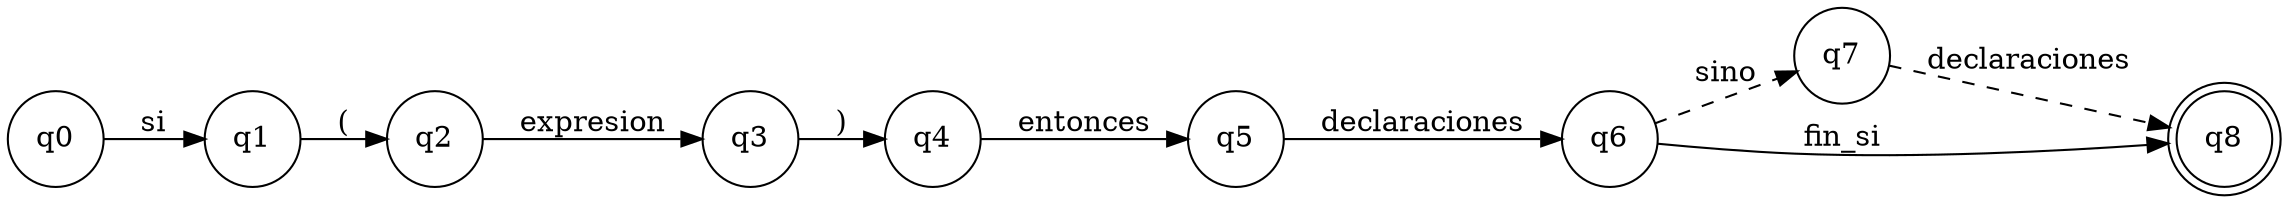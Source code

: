 digraph SentenciaSI {
    rankdir=LR;
    node [shape = circle];

    q0 [label="q0"];
    q1 [label="q1"];
    q2 [label="q2"];
    q3 [label="q3"];
    q4 [label="q4"];
    q5 [label="q5"];
    q6 [label="q6"];
    q7 [label="q7"];
    q8 [label="q8", shape=doublecircle];

    q0 -> q1 [label="si"];
    q1 -> q2 [label="("];
    q2 -> q3 [label="expresion"];
    q3 -> q4 [label=")"];
    q4 -> q5 [label="entonces"];
    q5 -> q6 [label="declaraciones"];
    q6 -> q7 [label="sino", style=dashed];
    q7 -> q8 [label="declaraciones", style=dashed];
    q6 -> q8 [label="fin_si"];
}